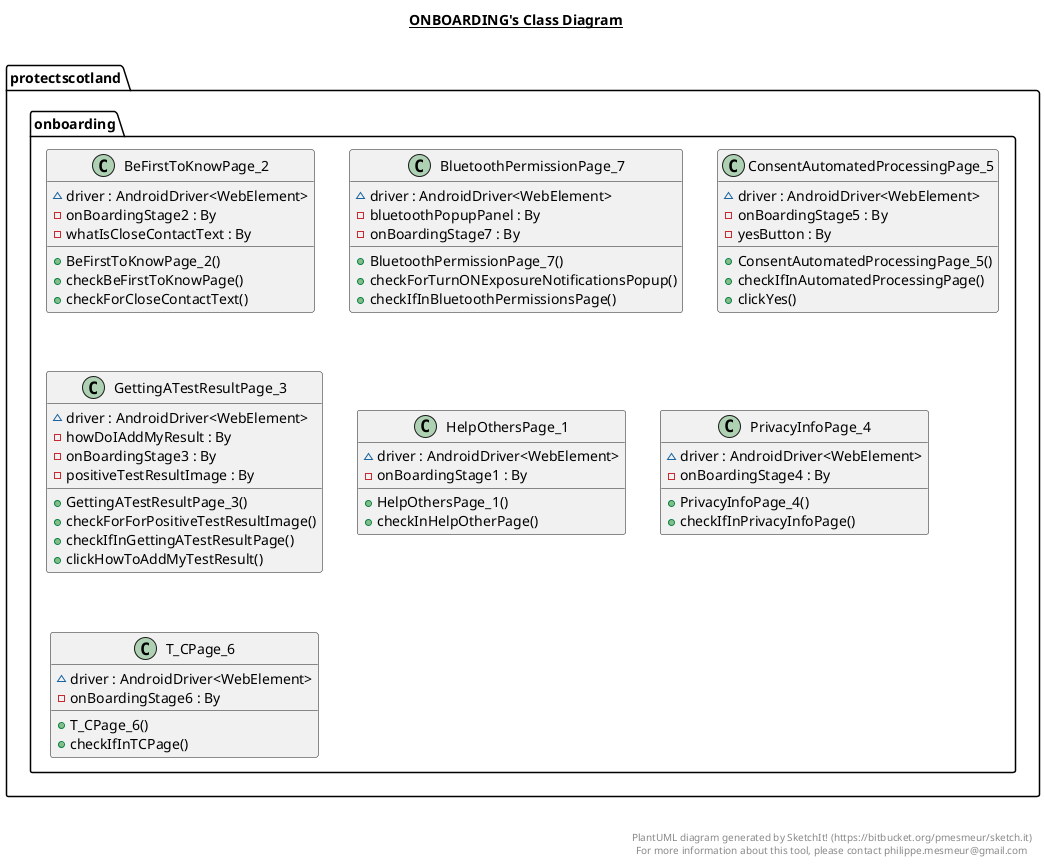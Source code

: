 @startuml

title __ONBOARDING's Class Diagram__\n

  namespace protectscotland {
    namespace onboarding {
      class protectscotland.onboarding.BeFirstToKnowPage_2 {
          ~ driver : AndroidDriver<WebElement>
          - onBoardingStage2 : By
          - whatIsCloseContactText : By
          + BeFirstToKnowPage_2()
          + checkBeFirstToKnowPage()
          + checkForCloseContactText()
      }
    }
  }
  

  namespace protectscotland {
    namespace onboarding {
      class protectscotland.onboarding.BluetoothPermissionPage_7 {
          ~ driver : AndroidDriver<WebElement>
          - bluetoothPopupPanel : By
          - onBoardingStage7 : By
          + BluetoothPermissionPage_7()
          + checkForTurnONExposureNotificationsPopup()
          + checkIfInBluetoothPermissionsPage()
      }
    }
  }
  

  namespace protectscotland {
    namespace onboarding {
      class protectscotland.onboarding.ConsentAutomatedProcessingPage_5 {
          ~ driver : AndroidDriver<WebElement>
          - onBoardingStage5 : By
          - yesButton : By
          + ConsentAutomatedProcessingPage_5()
          + checkIfInAutomatedProcessingPage()
          + clickYes()
      }
    }
  }
  

  namespace protectscotland {
    namespace onboarding {
      class protectscotland.onboarding.GettingATestResultPage_3 {
          ~ driver : AndroidDriver<WebElement>
          - howDoIAddMyResult : By
          - onBoardingStage3 : By
          - positiveTestResultImage : By
          + GettingATestResultPage_3()
          + checkForForPositiveTestResultImage()
          + checkIfInGettingATestResultPage()
          + clickHowToAddMyTestResult()
      }
    }
  }
  

  namespace protectscotland {
    namespace onboarding {
      class protectscotland.onboarding.HelpOthersPage_1 {
          ~ driver : AndroidDriver<WebElement>
          - onBoardingStage1 : By
          + HelpOthersPage_1()
          + checkInHelpOtherPage()
      }
    }
  }
  

  namespace protectscotland {
    namespace onboarding {
      class protectscotland.onboarding.PrivacyInfoPage_4 {
          ~ driver : AndroidDriver<WebElement>
          - onBoardingStage4 : By
          + PrivacyInfoPage_4()
          + checkIfInPrivacyInfoPage()
      }
    }
  }
  

  namespace protectscotland {
    namespace onboarding {
      class protectscotland.onboarding.T_CPage_6 {
          ~ driver : AndroidDriver<WebElement>
          - onBoardingStage6 : By
          + T_CPage_6()
          + checkIfInTCPage()
      }
    }
  }
  



right footer


PlantUML diagram generated by SketchIt! (https://bitbucket.org/pmesmeur/sketch.it)
For more information about this tool, please contact philippe.mesmeur@gmail.com
endfooter

@enduml
